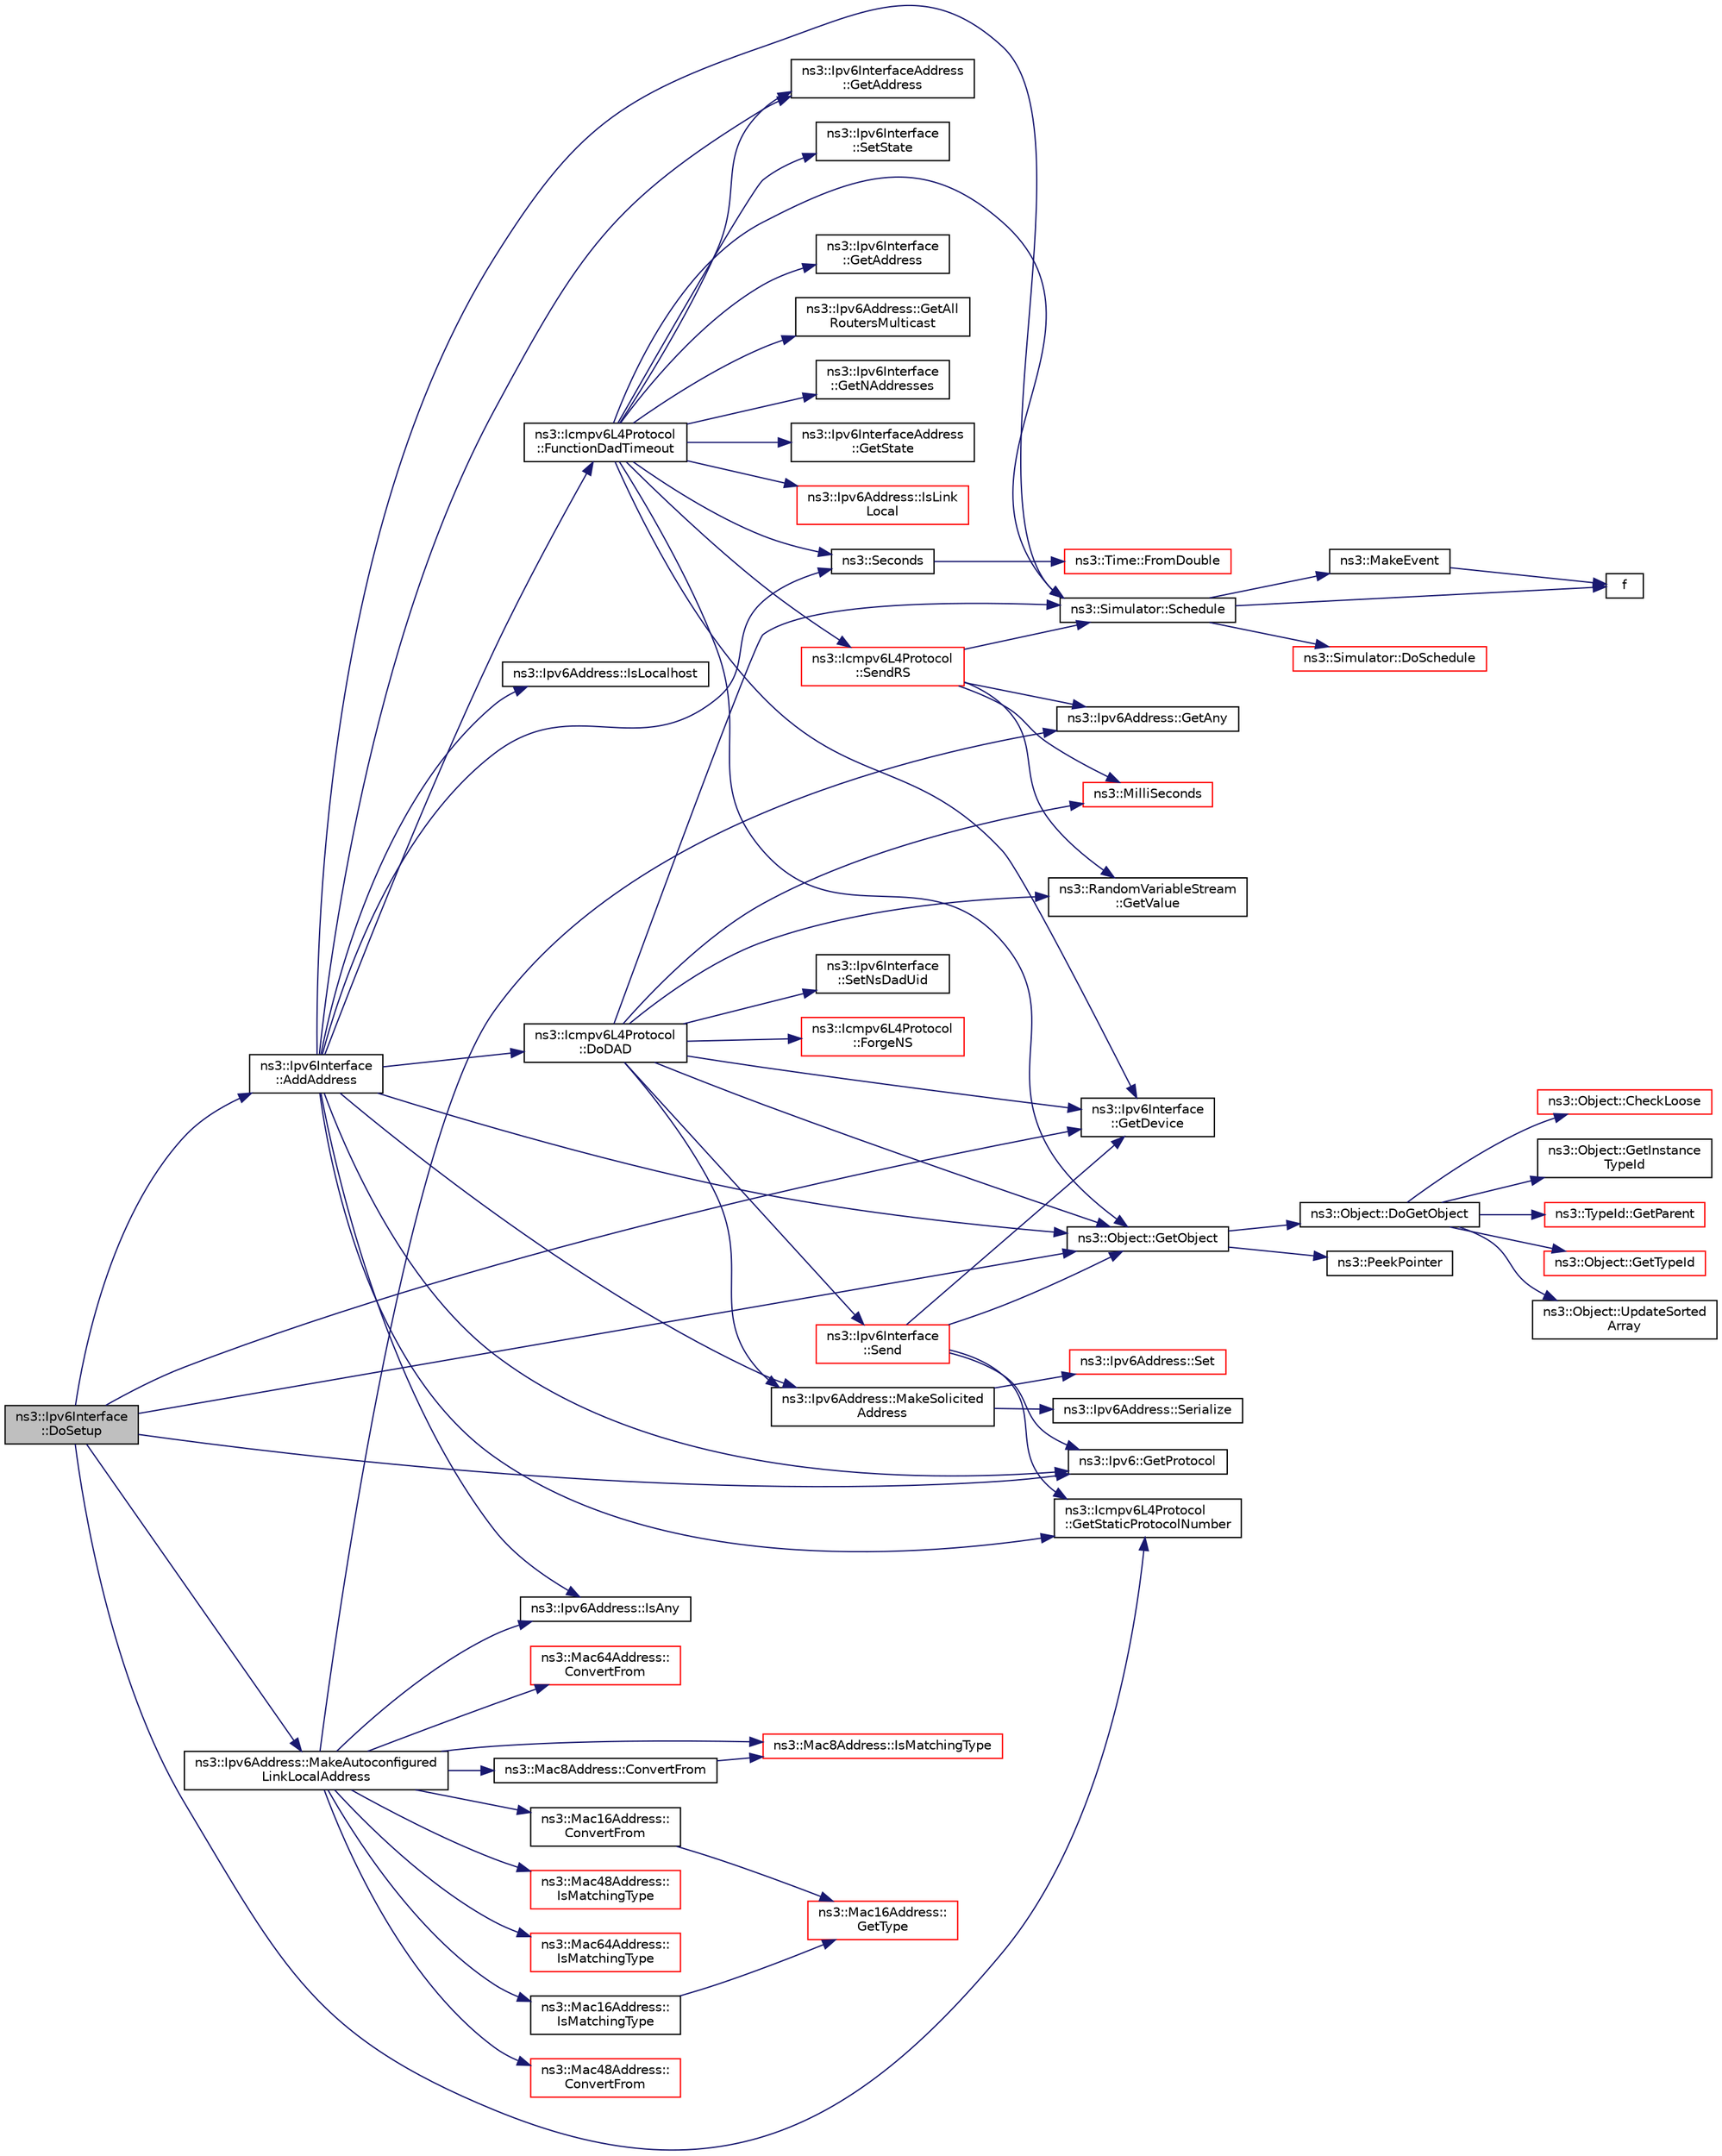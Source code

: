 digraph "ns3::Ipv6Interface::DoSetup"
{
 // LATEX_PDF_SIZE
  edge [fontname="Helvetica",fontsize="10",labelfontname="Helvetica",labelfontsize="10"];
  node [fontname="Helvetica",fontsize="10",shape=record];
  rankdir="LR";
  Node1 [label="ns3::Ipv6Interface\l::DoSetup",height=0.2,width=0.4,color="black", fillcolor="grey75", style="filled", fontcolor="black",tooltip="Initialize interface."];
  Node1 -> Node2 [color="midnightblue",fontsize="10",style="solid",fontname="Helvetica"];
  Node2 [label="ns3::Ipv6Interface\l::AddAddress",height=0.2,width=0.4,color="black", fillcolor="white", style="filled",URL="$classns3_1_1_ipv6_interface.html#a8faa5a72b30720eb01f9fc1d1113ad19",tooltip="Add an IPv6 address."];
  Node2 -> Node3 [color="midnightblue",fontsize="10",style="solid",fontname="Helvetica"];
  Node3 [label="ns3::Icmpv6L4Protocol\l::DoDAD",height=0.2,width=0.4,color="black", fillcolor="white", style="filled",URL="$classns3_1_1_icmpv6_l4_protocol.html#a926ea8e638e30cee8c3c17d4141f3f58",tooltip="Do the Duplication Address Detection (DAD)."];
  Node3 -> Node4 [color="midnightblue",fontsize="10",style="solid",fontname="Helvetica"];
  Node4 [label="ns3::Icmpv6L4Protocol\l::ForgeNS",height=0.2,width=0.4,color="red", fillcolor="white", style="filled",URL="$classns3_1_1_icmpv6_l4_protocol.html#adb98e7ef239b59c186a7c96bf9735068",tooltip="Forge a Neighbor Solicitation."];
  Node3 -> Node64 [color="midnightblue",fontsize="10",style="solid",fontname="Helvetica"];
  Node64 [label="ns3::Ipv6Interface\l::GetDevice",height=0.2,width=0.4,color="black", fillcolor="white", style="filled",URL="$classns3_1_1_ipv6_interface.html#ae48d61d8e995e585a74050d78455bac7",tooltip="Get the NetDevice."];
  Node3 -> Node65 [color="midnightblue",fontsize="10",style="solid",fontname="Helvetica"];
  Node65 [label="ns3::Object::GetObject",height=0.2,width=0.4,color="black", fillcolor="white", style="filled",URL="$classns3_1_1_object.html#ad21f5401ff705cd29c37f931ea3afc18",tooltip="Get a pointer to the requested aggregated Object."];
  Node65 -> Node66 [color="midnightblue",fontsize="10",style="solid",fontname="Helvetica"];
  Node66 [label="ns3::Object::DoGetObject",height=0.2,width=0.4,color="black", fillcolor="white", style="filled",URL="$classns3_1_1_object.html#a7c009975f7c0994cb47a69f713745e0a",tooltip="Find an Object of TypeId tid in the aggregates of this Object."];
  Node66 -> Node67 [color="midnightblue",fontsize="10",style="solid",fontname="Helvetica"];
  Node67 [label="ns3::Object::CheckLoose",height=0.2,width=0.4,color="red", fillcolor="white", style="filled",URL="$classns3_1_1_object.html#a33b1d1c52665f27a2fd4857aef5618f2",tooltip="Check if any aggregated Objects have non-zero reference counts."];
  Node66 -> Node69 [color="midnightblue",fontsize="10",style="solid",fontname="Helvetica"];
  Node69 [label="ns3::Object::GetInstance\lTypeId",height=0.2,width=0.4,color="black", fillcolor="white", style="filled",URL="$classns3_1_1_object.html#a9a0bc0211cfab9842e1046b5c5810e5a",tooltip="Get the most derived TypeId for this Object."];
  Node66 -> Node70 [color="midnightblue",fontsize="10",style="solid",fontname="Helvetica"];
  Node70 [label="ns3::TypeId::GetParent",height=0.2,width=0.4,color="red", fillcolor="white", style="filled",URL="$classns3_1_1_type_id.html#ab84f81aee52154af39a8668b59c89d63",tooltip="Get the parent of this TypeId."];
  Node66 -> Node73 [color="midnightblue",fontsize="10",style="solid",fontname="Helvetica"];
  Node73 [label="ns3::Object::GetTypeId",height=0.2,width=0.4,color="red", fillcolor="white", style="filled",URL="$classns3_1_1_object.html#a1d040243983ab74ec923bde26d7cb7e7",tooltip="Register this type."];
  Node66 -> Node76 [color="midnightblue",fontsize="10",style="solid",fontname="Helvetica"];
  Node76 [label="ns3::Object::UpdateSorted\lArray",height=0.2,width=0.4,color="black", fillcolor="white", style="filled",URL="$classns3_1_1_object.html#ade62655b9680ca5ebf5af7e0fda7a21f",tooltip="Keep the list of aggregates in most-recently-used order."];
  Node65 -> Node77 [color="midnightblue",fontsize="10",style="solid",fontname="Helvetica"];
  Node77 [label="ns3::PeekPointer",height=0.2,width=0.4,color="black", fillcolor="white", style="filled",URL="$namespacens3.html#af2a7557fe9afdd98d8f6f8f6e412cf5a",tooltip=" "];
  Node3 -> Node78 [color="midnightblue",fontsize="10",style="solid",fontname="Helvetica"];
  Node78 [label="ns3::RandomVariableStream\l::GetValue",height=0.2,width=0.4,color="black", fillcolor="white", style="filled",URL="$classns3_1_1_random_variable_stream.html#a4fa5944dc4cb11544e661ed23072b36c",tooltip="Get the next random value as a double drawn from the distribution."];
  Node3 -> Node79 [color="midnightblue",fontsize="10",style="solid",fontname="Helvetica"];
  Node79 [label="ns3::Ipv6Address::MakeSolicited\lAddress",height=0.2,width=0.4,color="black", fillcolor="white", style="filled",URL="$classns3_1_1_ipv6_address.html#a1f6831d89cb902b8af5c73baaab97832",tooltip="Make the solicited IPv6 address."];
  Node79 -> Node52 [color="midnightblue",fontsize="10",style="solid",fontname="Helvetica"];
  Node52 [label="ns3::Ipv6Address::Serialize",height=0.2,width=0.4,color="black", fillcolor="white", style="filled",URL="$classns3_1_1_ipv6_address.html#a9f32100844ccb06148ce661a833716bc",tooltip="Serialize this address to a 16-byte buffer."];
  Node79 -> Node80 [color="midnightblue",fontsize="10",style="solid",fontname="Helvetica"];
  Node80 [label="ns3::Ipv6Address::Set",height=0.2,width=0.4,color="red", fillcolor="white", style="filled",URL="$classns3_1_1_ipv6_address.html#aa5566a72cd0db41ef149a444977b6d7f",tooltip="Sets an Ipv6Address by parsing the input C-string."];
  Node3 -> Node82 [color="midnightblue",fontsize="10",style="solid",fontname="Helvetica"];
  Node82 [label="ns3::MilliSeconds",height=0.2,width=0.4,color="red", fillcolor="white", style="filled",URL="$group__timecivil.html#gaf26127cf4571146b83a92ee18679c7a9",tooltip="Construct a Time in the indicated unit."];
  Node3 -> Node92 [color="midnightblue",fontsize="10",style="solid",fontname="Helvetica"];
  Node92 [label="ns3::Simulator::Schedule",height=0.2,width=0.4,color="black", fillcolor="white", style="filled",URL="$classns3_1_1_simulator.html#a3da7d28335c8ac0e3e86781f766df241",tooltip="Schedule an event to expire after delay."];
  Node92 -> Node93 [color="midnightblue",fontsize="10",style="solid",fontname="Helvetica"];
  Node93 [label="ns3::Simulator::DoSchedule",height=0.2,width=0.4,color="red", fillcolor="white", style="filled",URL="$classns3_1_1_simulator.html#a47af23973938819bdc89cb2807e09ed5",tooltip="Implementation of the various Schedule methods."];
  Node92 -> Node141 [color="midnightblue",fontsize="10",style="solid",fontname="Helvetica"];
  Node141 [label="f",height=0.2,width=0.4,color="black", fillcolor="white", style="filled",URL="$80211b_8c.html#ae7ffc1a8f84fa47a0812b2f2b9627132",tooltip=" "];
  Node92 -> Node142 [color="midnightblue",fontsize="10",style="solid",fontname="Helvetica"];
  Node142 [label="ns3::MakeEvent",height=0.2,width=0.4,color="black", fillcolor="white", style="filled",URL="$group__makeeventfnptr.html#ga289a28a2497c18a9bd299e5e2014094b",tooltip="Make an EventImpl from a function pointer taking varying numbers of arguments."];
  Node142 -> Node141 [color="midnightblue",fontsize="10",style="solid",fontname="Helvetica"];
  Node3 -> Node143 [color="midnightblue",fontsize="10",style="solid",fontname="Helvetica"];
  Node143 [label="ns3::Ipv6Interface\l::Send",height=0.2,width=0.4,color="red", fillcolor="white", style="filled",URL="$classns3_1_1_ipv6_interface.html#aa3be8d7a7f0d8232e2ec9e900a98f727",tooltip="Send a packet through this interface."];
  Node143 -> Node64 [color="midnightblue",fontsize="10",style="solid",fontname="Helvetica"];
  Node143 -> Node65 [color="midnightblue",fontsize="10",style="solid",fontname="Helvetica"];
  Node143 -> Node144 [color="midnightblue",fontsize="10",style="solid",fontname="Helvetica"];
  Node144 [label="ns3::Ipv6::GetProtocol",height=0.2,width=0.4,color="black", fillcolor="white", style="filled",URL="$classns3_1_1_ipv6.html#aef0e6be6a6def36087298f48e0b235a3",tooltip="Get L4 protocol by protocol number."];
  Node143 -> Node145 [color="midnightblue",fontsize="10",style="solid",fontname="Helvetica"];
  Node145 [label="ns3::Icmpv6L4Protocol\l::GetStaticProtocolNumber",height=0.2,width=0.4,color="black", fillcolor="white", style="filled",URL="$classns3_1_1_icmpv6_l4_protocol.html#af845269e6c3f4509a4e287195c965afc",tooltip="Get ICMPv6 protocol number."];
  Node3 -> Node148 [color="midnightblue",fontsize="10",style="solid",fontname="Helvetica"];
  Node148 [label="ns3::Ipv6Interface\l::SetNsDadUid",height=0.2,width=0.4,color="black", fillcolor="white", style="filled",URL="$classns3_1_1_ipv6_interface.html#a9f683ed2c54577e8c89f23899f91fea0",tooltip="Update NS DAD packet UID of an interface address."];
  Node2 -> Node149 [color="midnightblue",fontsize="10",style="solid",fontname="Helvetica"];
  Node149 [label="ns3::Icmpv6L4Protocol\l::FunctionDadTimeout",height=0.2,width=0.4,color="black", fillcolor="white", style="filled",URL="$classns3_1_1_icmpv6_l4_protocol.html#a711527b3645224b0ba04ca0c31d80852",tooltip="Function called when DAD timeout."];
  Node149 -> Node150 [color="midnightblue",fontsize="10",style="solid",fontname="Helvetica"];
  Node150 [label="ns3::Ipv6InterfaceAddress\l::GetAddress",height=0.2,width=0.4,color="black", fillcolor="white", style="filled",URL="$classns3_1_1_ipv6_interface_address.html#a2cefaa3c66694e103da53cc784ba46bf",tooltip="Get the IPv6 address."];
  Node149 -> Node151 [color="midnightblue",fontsize="10",style="solid",fontname="Helvetica"];
  Node151 [label="ns3::Ipv6Interface\l::GetAddress",height=0.2,width=0.4,color="black", fillcolor="white", style="filled",URL="$classns3_1_1_ipv6_interface.html#a89390f0573d7d2ddf7504dad10194a3a",tooltip="Get an address from IPv6 interface."];
  Node149 -> Node152 [color="midnightblue",fontsize="10",style="solid",fontname="Helvetica"];
  Node152 [label="ns3::Ipv6Address::GetAll\lRoutersMulticast",height=0.2,width=0.4,color="black", fillcolor="white", style="filled",URL="$classns3_1_1_ipv6_address.html#aae006ec0f2c8e0cfd792cc1427f493cf",tooltip="Get the \"all routers multicast\" address."];
  Node149 -> Node64 [color="midnightblue",fontsize="10",style="solid",fontname="Helvetica"];
  Node149 -> Node153 [color="midnightblue",fontsize="10",style="solid",fontname="Helvetica"];
  Node153 [label="ns3::Ipv6Interface\l::GetNAddresses",height=0.2,width=0.4,color="black", fillcolor="white", style="filled",URL="$classns3_1_1_ipv6_interface.html#ac09a4fb423fa2f13819bb0ef7c833a47",tooltip="Get number of addresses on this IPv6 interface."];
  Node149 -> Node65 [color="midnightblue",fontsize="10",style="solid",fontname="Helvetica"];
  Node149 -> Node154 [color="midnightblue",fontsize="10",style="solid",fontname="Helvetica"];
  Node154 [label="ns3::Ipv6InterfaceAddress\l::GetState",height=0.2,width=0.4,color="black", fillcolor="white", style="filled",URL="$classns3_1_1_ipv6_interface_address.html#a84bb3a85b1c44702e4aa9c00e4cd51eb",tooltip="Get the address state."];
  Node149 -> Node155 [color="midnightblue",fontsize="10",style="solid",fontname="Helvetica"];
  Node155 [label="ns3::Ipv6Address::IsLink\lLocal",height=0.2,width=0.4,color="red", fillcolor="white", style="filled",URL="$classns3_1_1_ipv6_address.html#a0b549807a9ad8389c7cc82b762b7c1f1",tooltip="If the IPv6 address is a link-local address (fe80::/64)."];
  Node149 -> Node92 [color="midnightblue",fontsize="10",style="solid",fontname="Helvetica"];
  Node149 -> Node157 [color="midnightblue",fontsize="10",style="solid",fontname="Helvetica"];
  Node157 [label="ns3::Seconds",height=0.2,width=0.4,color="black", fillcolor="white", style="filled",URL="$group__timecivil.html#ga33c34b816f8ff6628e33d5c8e9713b9e",tooltip="Construct a Time in the indicated unit."];
  Node157 -> Node90 [color="midnightblue",fontsize="10",style="solid",fontname="Helvetica"];
  Node90 [label="ns3::Time::FromDouble",height=0.2,width=0.4,color="red", fillcolor="white", style="filled",URL="$classns3_1_1_time.html#a60e845f4a74e62495b86356afe604cb4",tooltip="Create a Time equal to value in unit unit."];
  Node149 -> Node158 [color="midnightblue",fontsize="10",style="solid",fontname="Helvetica"];
  Node158 [label="ns3::Icmpv6L4Protocol\l::SendRS",height=0.2,width=0.4,color="red", fillcolor="white", style="filled",URL="$classns3_1_1_icmpv6_l4_protocol.html#aaf09883d79f1a055df31d23089a0ea3b",tooltip="Send a Router Solicitation."];
  Node158 -> Node167 [color="midnightblue",fontsize="10",style="solid",fontname="Helvetica"];
  Node167 [label="ns3::Ipv6Address::GetAny",height=0.2,width=0.4,color="black", fillcolor="white", style="filled",URL="$classns3_1_1_ipv6_address.html#a2783e8badfc98c8b0a8508bba6e1b91e",tooltip="Get the \"any\" (::) Ipv6Address."];
  Node158 -> Node78 [color="midnightblue",fontsize="10",style="solid",fontname="Helvetica"];
  Node158 -> Node82 [color="midnightblue",fontsize="10",style="solid",fontname="Helvetica"];
  Node158 -> Node92 [color="midnightblue",fontsize="10",style="solid",fontname="Helvetica"];
  Node149 -> Node169 [color="midnightblue",fontsize="10",style="solid",fontname="Helvetica"];
  Node169 [label="ns3::Ipv6Interface\l::SetState",height=0.2,width=0.4,color="black", fillcolor="white", style="filled",URL="$classns3_1_1_ipv6_interface.html#af12aa1156e1c24b040dc3a409fc87bfe",tooltip="Update state of an interface address."];
  Node2 -> Node150 [color="midnightblue",fontsize="10",style="solid",fontname="Helvetica"];
  Node2 -> Node65 [color="midnightblue",fontsize="10",style="solid",fontname="Helvetica"];
  Node2 -> Node144 [color="midnightblue",fontsize="10",style="solid",fontname="Helvetica"];
  Node2 -> Node145 [color="midnightblue",fontsize="10",style="solid",fontname="Helvetica"];
  Node2 -> Node170 [color="midnightblue",fontsize="10",style="solid",fontname="Helvetica"];
  Node170 [label="ns3::Ipv6Address::IsAny",height=0.2,width=0.4,color="black", fillcolor="white", style="filled",URL="$classns3_1_1_ipv6_address.html#aaacafa8d26946a16a5688777b696277a",tooltip="If the IPv6 address is the \"Any\" address."];
  Node2 -> Node171 [color="midnightblue",fontsize="10",style="solid",fontname="Helvetica"];
  Node171 [label="ns3::Ipv6Address::IsLocalhost",height=0.2,width=0.4,color="black", fillcolor="white", style="filled",URL="$classns3_1_1_ipv6_address.html#aafb308d6b801bb6239b3eb76f0b76aa4",tooltip="If the IPv6 address is localhost (::1)."];
  Node2 -> Node79 [color="midnightblue",fontsize="10",style="solid",fontname="Helvetica"];
  Node2 -> Node92 [color="midnightblue",fontsize="10",style="solid",fontname="Helvetica"];
  Node2 -> Node157 [color="midnightblue",fontsize="10",style="solid",fontname="Helvetica"];
  Node1 -> Node64 [color="midnightblue",fontsize="10",style="solid",fontname="Helvetica"];
  Node1 -> Node65 [color="midnightblue",fontsize="10",style="solid",fontname="Helvetica"];
  Node1 -> Node144 [color="midnightblue",fontsize="10",style="solid",fontname="Helvetica"];
  Node1 -> Node145 [color="midnightblue",fontsize="10",style="solid",fontname="Helvetica"];
  Node1 -> Node172 [color="midnightblue",fontsize="10",style="solid",fontname="Helvetica"];
  Node172 [label="ns3::Ipv6Address::MakeAutoconfigured\lLinkLocalAddress",height=0.2,width=0.4,color="black", fillcolor="white", style="filled",URL="$classns3_1_1_ipv6_address.html#ad0f3d4e3894dfe2883769087dc4c6be8",tooltip="Make the autoconfigured link-local IPv6 address from a Mac address."];
  Node172 -> Node173 [color="midnightblue",fontsize="10",style="solid",fontname="Helvetica"];
  Node173 [label="ns3::Mac16Address::\lConvertFrom",height=0.2,width=0.4,color="black", fillcolor="white", style="filled",URL="$classns3_1_1_mac16_address.html#a6822cde696a7be24782dc8e1de2f1449",tooltip=" "];
  Node173 -> Node174 [color="midnightblue",fontsize="10",style="solid",fontname="Helvetica"];
  Node174 [label="ns3::Mac16Address::\lGetType",height=0.2,width=0.4,color="red", fillcolor="white", style="filled",URL="$classns3_1_1_mac16_address.html#a0cf82ff2c102274ac243b24f95992680",tooltip="Return the Type of address."];
  Node172 -> Node176 [color="midnightblue",fontsize="10",style="solid",fontname="Helvetica"];
  Node176 [label="ns3::Mac48Address::\lConvertFrom",height=0.2,width=0.4,color="red", fillcolor="white", style="filled",URL="$classns3_1_1_mac48_address.html#a911ce13603a9ef837545a032b6523ae4",tooltip=" "];
  Node172 -> Node178 [color="midnightblue",fontsize="10",style="solid",fontname="Helvetica"];
  Node178 [label="ns3::Mac64Address::\lConvertFrom",height=0.2,width=0.4,color="red", fillcolor="white", style="filled",URL="$classns3_1_1_mac64_address.html#a9d73aef28cf6b6edf423b418ce014b10",tooltip=" "];
  Node172 -> Node180 [color="midnightblue",fontsize="10",style="solid",fontname="Helvetica"];
  Node180 [label="ns3::Mac8Address::ConvertFrom",height=0.2,width=0.4,color="black", fillcolor="white", style="filled",URL="$classns3_1_1_mac8_address.html#a60c112506434f766f06b548c2b853d30",tooltip="Convert a generic address to a Mac8Address."];
  Node180 -> Node181 [color="midnightblue",fontsize="10",style="solid",fontname="Helvetica"];
  Node181 [label="ns3::Mac8Address::IsMatchingType",height=0.2,width=0.4,color="red", fillcolor="white", style="filled",URL="$classns3_1_1_mac8_address.html#a6d6d87013c99c897b9c5f7eadd697eb2",tooltip="Check that a generic Address is compatible with Mac8Address."];
  Node172 -> Node167 [color="midnightblue",fontsize="10",style="solid",fontname="Helvetica"];
  Node172 -> Node170 [color="midnightblue",fontsize="10",style="solid",fontname="Helvetica"];
  Node172 -> Node183 [color="midnightblue",fontsize="10",style="solid",fontname="Helvetica"];
  Node183 [label="ns3::Mac16Address::\lIsMatchingType",height=0.2,width=0.4,color="black", fillcolor="white", style="filled",URL="$classns3_1_1_mac16_address.html#a2d7aa9e24afc8e02a25ab449b0b99b1f",tooltip=" "];
  Node183 -> Node174 [color="midnightblue",fontsize="10",style="solid",fontname="Helvetica"];
  Node172 -> Node184 [color="midnightblue",fontsize="10",style="solid",fontname="Helvetica"];
  Node184 [label="ns3::Mac48Address::\lIsMatchingType",height=0.2,width=0.4,color="red", fillcolor="white", style="filled",URL="$classns3_1_1_mac48_address.html#a55cc1e3c6aa63fd1a4f8f7d9be4ae182",tooltip=" "];
  Node172 -> Node185 [color="midnightblue",fontsize="10",style="solid",fontname="Helvetica"];
  Node185 [label="ns3::Mac64Address::\lIsMatchingType",height=0.2,width=0.4,color="red", fillcolor="white", style="filled",URL="$classns3_1_1_mac64_address.html#a50014d1350f72b89857f0262be927073",tooltip=" "];
  Node172 -> Node181 [color="midnightblue",fontsize="10",style="solid",fontname="Helvetica"];
}
